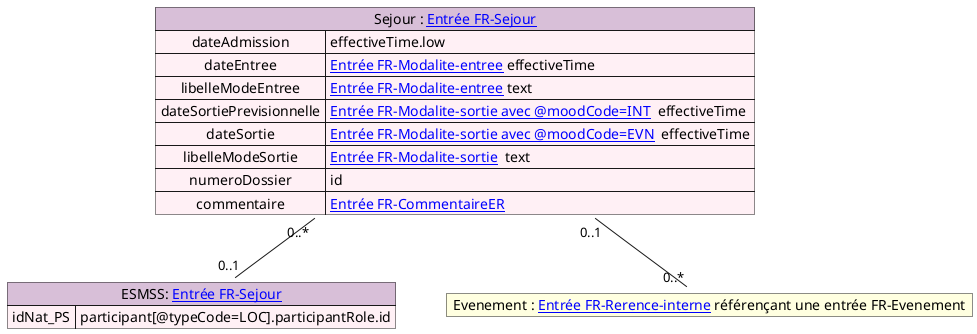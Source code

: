 @startuml


map "Sejour : [[contenu_dossier_corps_cda.html Entrée FR-Sejour]]" as Sejour #back:LavenderBlush;header:Thistle{
    dateAdmission => effectiveTime.low
    dateEntree => [[contenu_dossier_corps_cda.html Entrée FR-Modalite-entree]] effectiveTime
    libelleModeEntree => [[contenu_dossier_corps_cda.html Entrée FR-Modalite-entree]] text
    dateSortiePrevisionnelle => [[contenu_dossier_corps_cda.html Entrée FR-Modalite-sortie avec @moodCode=INT]]  effectiveTime
    dateSortie => [[contenu_dossier_corps_cda.html Entrée FR-Modalite-sortie avec @moodCode=EVN]]  effectiveTime
    libelleModeSortie => [[contenu_dossier_corps_cda.html Entrée FR-Modalite-sortie]]  text
    numeroDossier => id
    commentaire => [[contenu_dossier_corps_cda.html Entrée FR-CommentaireER]]
}


map "ESMSS: [[contenu_dossier_corps_cda.html Entrée FR-Sejour]]" as ESSMS #back:LavenderBlush;header:Thistle{
    idNat_PS => participant[@typeCode=LOC].participantRole.id
}

map "Evenement : [[contenu_dossier_corps_cda.html Entrée FR-Rerence-interne]] référençant une entrée FR-Evenement" as Evenement #back:LightYellow;header:LightYellow{
}

Sejour "0..*" -- "0..1" ESSMS
Sejour "0..1"--"0..*" Evenement


@enduml